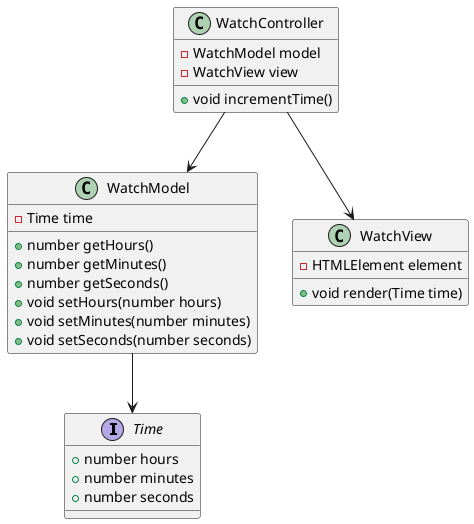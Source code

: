 @startuml

interface Time {
  +number hours
  +number minutes
  +number seconds
}

class WatchModel {
  -Time time

  +number getHours()
  +number getMinutes()
  +number getSeconds()
  +void setHours(number hours)
  +void setMinutes(number minutes)
  +void setSeconds(number seconds)
}

class WatchView {
  -HTMLElement element
  +void render(Time time)
}

class WatchController {
  -WatchModel model
  -WatchView view

  +void incrementTime()
}



WatchController --> WatchModel
WatchController --> WatchView

WatchModel --> Time

@enduml
